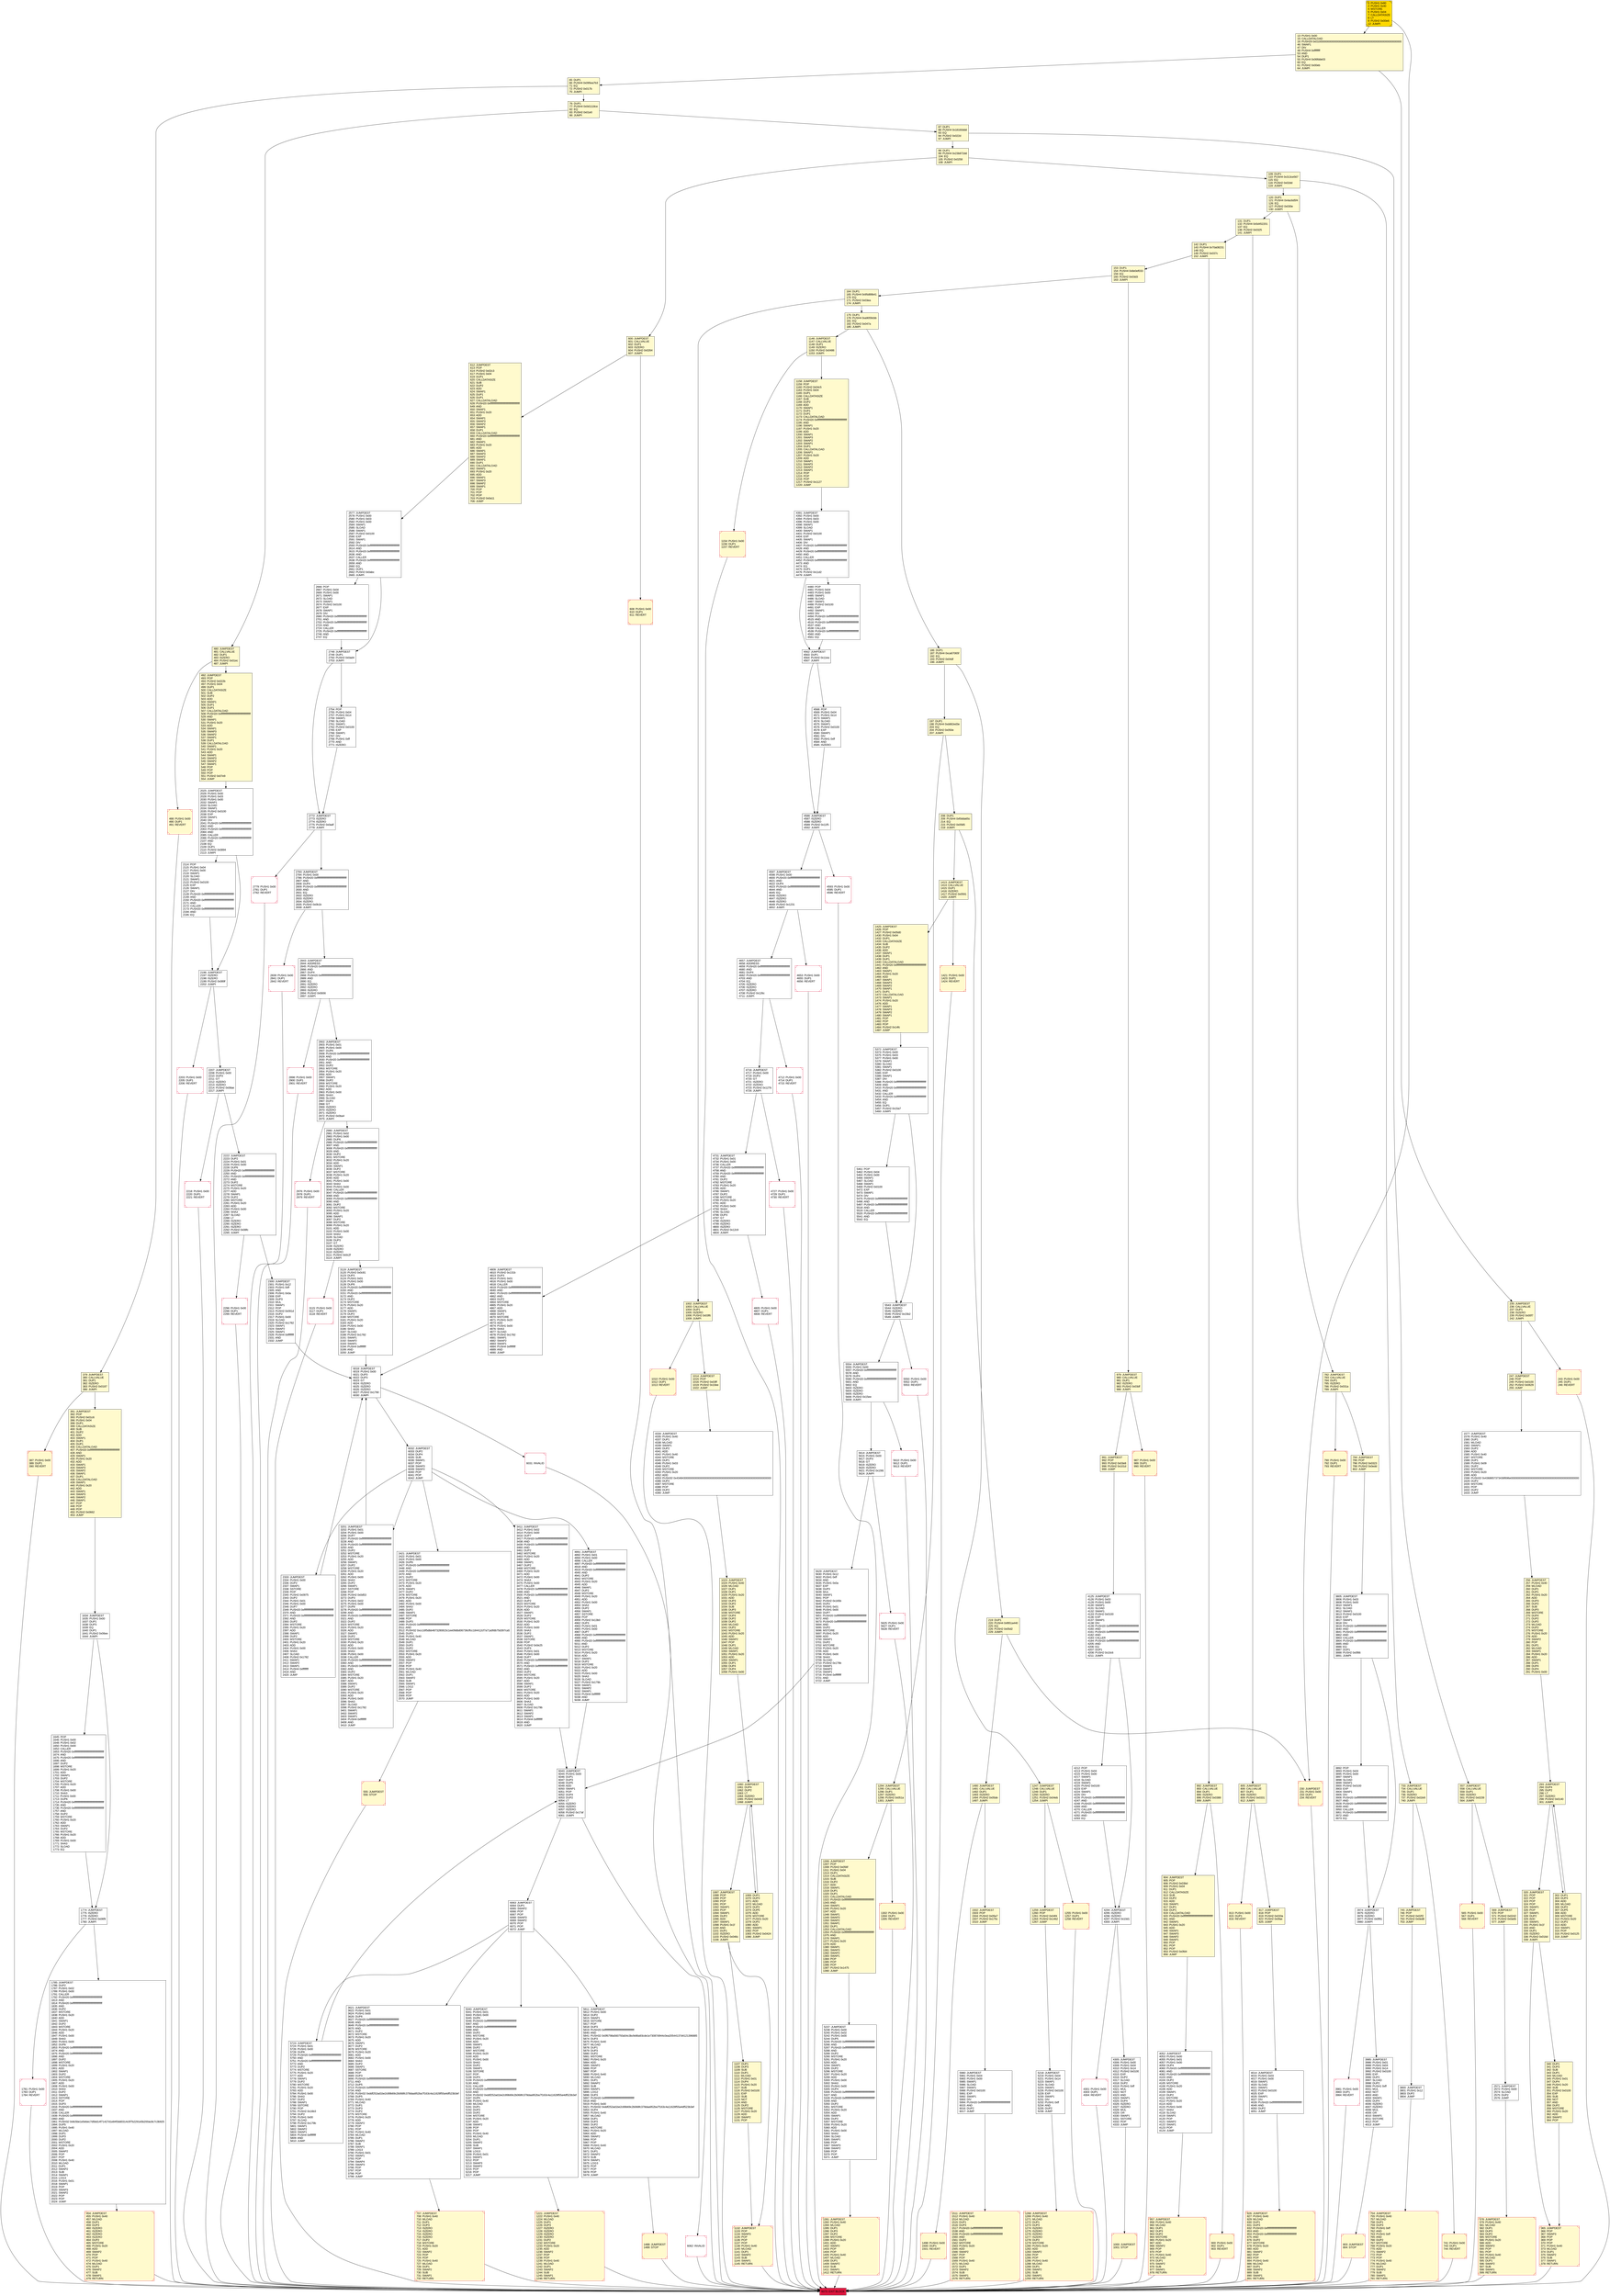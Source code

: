 digraph G {
bgcolor=transparent rankdir=UD;
node [shape=box style=filled color=black fillcolor=white fontname=arial fontcolor=black];
2976 [label="2976: PUSH1 0x00\l2978: DUP1\l2979: REVERT\l" shape=Msquare color=crimson ];
2196 [label="2196: JUMPDEST\l2197: ISZERO\l2198: ISZERO\l2199: PUSH2 0x089f\l2202: JUMPI\l" ];
5723 [label="5723: JUMPDEST\l5724: PUSH1 0x01\l5726: PUSH1 0x00\l5728: DUP6\l5729: PUSH20 0xffffffffffffffffffffffffffffffffffffffff\l5750: AND\l5751: PUSH20 0xffffffffffffffffffffffffffffffffffffffff\l5772: AND\l5773: DUP2\l5774: MSTORE\l5775: PUSH1 0x20\l5777: ADD\l5778: SWAP1\l5779: DUP2\l5780: MSTORE\l5781: PUSH1 0x20\l5783: ADD\l5784: PUSH1 0x00\l5786: SHA3\l5787: DUP2\l5788: SWAP1\l5789: SSTORE\l5790: POP\l5791: PUSH2 0x16b3\l5794: DUP2\l5795: PUSH1 0x00\l5797: SLOAD\l5798: PUSH2 0x179b\l5801: SWAP1\l5802: SWAP2\l5803: SWAP1\l5804: PUSH4 0xffffffff\l5809: AND\l5810: JUMP\l" ];
2218 [label="2218: PUSH1 0x00\l2220: DUP1\l2221: REVERT\l" shape=Msquare color=crimson ];
2980 [label="2980: JUMPDEST\l2981: PUSH1 0x02\l2983: PUSH1 0x00\l2985: DUP6\l2986: PUSH20 0xffffffffffffffffffffffffffffffffffffffff\l3007: AND\l3008: PUSH20 0xffffffffffffffffffffffffffffffffffffffff\l3029: AND\l3030: DUP2\l3031: MSTORE\l3032: PUSH1 0x20\l3034: ADD\l3035: SWAP1\l3036: DUP2\l3037: MSTORE\l3038: PUSH1 0x20\l3040: ADD\l3041: PUSH1 0x00\l3043: SHA3\l3044: PUSH1 0x00\l3046: CALLER\l3047: PUSH20 0xffffffffffffffffffffffffffffffffffffffff\l3068: AND\l3069: PUSH20 0xffffffffffffffffffffffffffffffffffffffff\l3090: AND\l3091: DUP2\l3092: MSTORE\l3093: PUSH1 0x20\l3095: ADD\l3096: SWAP1\l3097: DUP2\l3098: MSTORE\l3099: PUSH1 0x20\l3101: ADD\l3102: PUSH1 0x00\l3104: SHA3\l3105: SLOAD\l3106: DUP3\l3107: GT\l3108: ISZERO\l3109: ISZERO\l3110: ISZERO\l3111: PUSH2 0x0c2f\l3114: JUMPI\l" ];
2207 [label="2207: JUMPDEST\l2208: PUSH1 0x00\l2210: DUP3\l2211: GT\l2212: ISZERO\l2213: ISZERO\l2214: PUSH2 0x08ae\l2217: JUMPI\l" ];
2577 [label="2577: JUMPDEST\l2578: PUSH1 0x00\l2580: PUSH1 0x03\l2582: PUSH1 0x00\l2584: SWAP1\l2585: SLOAD\l2586: SWAP1\l2587: PUSH2 0x0100\l2590: EXP\l2591: SWAP1\l2592: DIV\l2593: PUSH20 0xffffffffffffffffffffffffffffffffffffffff\l2614: AND\l2615: PUSH20 0xffffffffffffffffffffffffffffffffffffffff\l2636: AND\l2637: CALLER\l2638: PUSH20 0xffffffffffffffffffffffffffffffffffffffff\l2659: AND\l2660: EQ\l2661: DUP1\l2662: PUSH2 0x0abc\l2665: JUMPI\l" ];
957 [label="957: JUMPDEST\l958: PUSH1 0x40\l960: MLOAD\l961: DUP1\l962: DUP3\l963: DUP2\l964: MSTORE\l965: PUSH1 0x20\l967: ADD\l968: SWAP2\l969: POP\l970: POP\l971: PUSH1 0x40\l973: MLOAD\l974: DUP1\l975: SWAP2\l976: SUB\l977: SWAP1\l978: RETURN\l" fillcolor=lemonchiffon shape=Msquare color=crimson ];
76 [label="76: DUP1\l77: PUSH4 0x0d1118ce\l82: EQ\l83: PUSH2 0x01e0\l86: JUMPI\l" fillcolor=lemonchiffon ];
5550 [label="5550: PUSH1 0x00\l5552: DUP1\l5553: REVERT\l" shape=Msquare color=crimson ];
142 [label="142: DUP1\l143: PUSH4 0x70a08231\l148: EQ\l149: PUSH2 0x037c\l152: JUMPI\l" fillcolor=lemonchiffon ];
6062 [label="6062: INVALID\l" shape=Msquare color=crimson ];
208 [label="208: DUP1\l209: PUSH4 0xf0dda65c\l214: EQ\l215: PUSH2 0x0585\l218: JUMPI\l" fillcolor=lemonchiffon ];
979 [label="979: JUMPDEST\l980: CALLVALUE\l981: DUP1\l982: ISZERO\l983: PUSH2 0x03df\l986: JUMPI\l" fillcolor=lemonchiffon ];
2772 [label="2772: JUMPDEST\l2773: ISZERO\l2774: ISZERO\l2775: PUSH2 0x0adf\l2778: JUMPI\l" ];
4809 [label="4809: JUMPDEST\l4810: PUSH2 0x131b\l4813: DUP3\l4814: PUSH1 0x01\l4816: PUSH1 0x00\l4818: CALLER\l4819: PUSH20 0xffffffffffffffffffffffffffffffffffffffff\l4840: AND\l4841: PUSH20 0xffffffffffffffffffffffffffffffffffffffff\l4862: AND\l4863: DUP2\l4864: MSTORE\l4865: PUSH1 0x20\l4867: ADD\l4868: SWAP1\l4869: DUP2\l4870: MSTORE\l4871: PUSH1 0x20\l4873: ADD\l4874: PUSH1 0x00\l4876: SHA3\l4877: SLOAD\l4878: PUSH2 0x1782\l4881: SWAP1\l4882: SWAP2\l4883: SWAP1\l4884: PUSH4 0xffffffff\l4889: AND\l4890: JUMP\l" ];
2783 [label="2783: JUMPDEST\l2784: PUSH1 0x00\l2786: PUSH20 0xffffffffffffffffffffffffffffffffffffffff\l2807: AND\l2808: DUP4\l2809: PUSH20 0xffffffffffffffffffffffffffffffffffffffff\l2830: AND\l2831: EQ\l2832: ISZERO\l2833: ISZERO\l2834: ISZERO\l2835: PUSH2 0x0b1b\l2838: JUMPI\l" ];
5040 [label="5040: JUMPDEST\l5041: PUSH1 0x01\l5043: PUSH1 0x00\l5045: DUP6\l5046: PUSH20 0xffffffffffffffffffffffffffffffffffffffff\l5067: AND\l5068: PUSH20 0xffffffffffffffffffffffffffffffffffffffff\l5089: AND\l5090: DUP2\l5091: MSTORE\l5092: PUSH1 0x20\l5094: ADD\l5095: SWAP1\l5096: DUP2\l5097: MSTORE\l5098: PUSH1 0x20\l5100: ADD\l5101: PUSH1 0x00\l5103: SHA3\l5104: DUP2\l5105: SWAP1\l5106: SSTORE\l5107: POP\l5108: DUP3\l5109: PUSH20 0xffffffffffffffffffffffffffffffffffffffff\l5130: AND\l5131: CALLER\l5132: PUSH20 0xffffffffffffffffffffffffffffffffffffffff\l5153: AND\l5154: PUSH32 0xddf252ad1be2c89b69c2b068fc378daa952ba7f163c4a11628f55a4df523b3ef\l5187: DUP5\l5188: PUSH1 0x40\l5190: MLOAD\l5191: DUP1\l5192: DUP3\l5193: DUP2\l5194: MSTORE\l5195: PUSH1 0x20\l5197: ADD\l5198: SWAP2\l5199: POP\l5200: POP\l5201: PUSH1 0x40\l5203: MLOAD\l5204: DUP1\l5205: SWAP2\l5206: SUB\l5207: SWAP1\l5208: LOG3\l5209: PUSH1 0x01\l5211: SWAP1\l5212: POP\l5213: SWAP3\l5214: SWAP2\l5215: POP\l5216: POP\l5217: JUMP\l" ];
733 [label="733: JUMPDEST\l734: CALLVALUE\l735: DUP1\l736: ISZERO\l737: PUSH2 0x02e9\l740: JUMPI\l" fillcolor=lemonchiffon ];
4014 [label="4014: JUMPDEST\l4015: PUSH1 0x03\l4017: PUSH1 0x00\l4019: SWAP1\l4020: SLOAD\l4021: SWAP1\l4022: PUSH2 0x0100\l4025: EXP\l4026: SWAP1\l4027: DIV\l4028: PUSH20 0xffffffffffffffffffffffffffffffffffffffff\l4049: AND\l4050: DUP2\l4051: JUMP\l" ];
387 [label="387: PUSH1 0x00\l389: DUP1\l390: REVERT\l" fillcolor=lemonchiffon shape=Msquare color=crimson ];
904 [label="904: JUMPDEST\l905: POP\l906: PUSH2 0x03bd\l909: PUSH1 0x04\l911: DUP1\l912: CALLDATASIZE\l913: SUB\l914: DUP2\l915: ADD\l916: SWAP1\l917: DUP1\l918: DUP1\l919: CALLDATALOAD\l920: PUSH20 0xffffffffffffffffffffffffffffffffffffffff\l941: AND\l942: SWAP1\l943: PUSH1 0x20\l945: ADD\l946: SWAP1\l947: SWAP3\l948: SWAP2\l949: SWAP1\l950: POP\l951: POP\l952: POP\l953: PUSH2 0x0fd4\l956: JUMP\l" fillcolor=lemonchiffon ];
1154 [label="1154: PUSH1 0x00\l1156: DUP1\l1157: REVERT\l" fillcolor=lemonchiffon shape=Msquare color=crimson ];
2300 [label="2300: JUMPDEST\l2301: PUSH1 0x12\l2303: PUSH1 0xff\l2305: AND\l2306: PUSH1 0x0a\l2308: EXP\l2309: DUP3\l2310: MUL\l2311: SWAP1\l2312: POP\l2313: PUSH2 0x091d\l2316: DUP2\l2317: PUSH1 0x00\l2319: SLOAD\l2320: PUSH2 0x1782\l2323: SWAP1\l2324: SWAP2\l2325: SWAP1\l2326: PUSH4 0xffffffff\l2331: AND\l2332: JUMP\l" ];
900 [label="900: PUSH1 0x00\l902: DUP1\l903: REVERT\l" fillcolor=lemonchiffon shape=Msquare color=crimson ];
6018 [label="6018: JUMPDEST\l6019: PUSH1 0x00\l6021: DUP3\l6022: DUP3\l6023: GT\l6024: ISZERO\l6025: ISZERO\l6026: ISZERO\l6027: PUSH2 0x1790\l6030: JUMPI\l" ];
2748 [label="2748: JUMPDEST\l2749: DUP1\l2750: PUSH2 0x0ad4\l2753: JUMPI\l" ];
4305 [label="4305: JUMPDEST\l4306: PUSH1 0x00\l4308: PUSH1 0x04\l4310: PUSH1 0x14\l4312: PUSH2 0x0100\l4315: EXP\l4316: DUP2\l4317: SLOAD\l4318: DUP2\l4319: PUSH1 0xff\l4321: MUL\l4322: NOT\l4323: AND\l4324: SWAP1\l4325: DUP4\l4326: ISZERO\l4327: ISZERO\l4328: MUL\l4329: OR\l4330: SWAP1\l4331: SSTORE\l4332: POP\l4333: JUMP\l" ];
1421 [label="1421: PUSH1 0x00\l1423: DUP1\l1424: REVERT\l" fillcolor=lemonchiffon shape=Msquare color=crimson ];
3981 [label="3981: PUSH1 0x00\l3983: DUP1\l3984: REVERT\l" shape=Msquare color=crimson ];
1247 [label="1247: JUMPDEST\l1248: CALLVALUE\l1249: DUP1\l1250: ISZERO\l1251: PUSH2 0x04eb\l1254: JUMPI\l" fillcolor=lemonchiffon ];
1774 [label="1774: JUMPDEST\l1775: ISZERO\l1776: ISZERO\l1777: PUSH2 0x06f9\l1780: JUMPI\l" ];
1158 [label="1158: JUMPDEST\l1159: POP\l1160: PUSH2 0x04c5\l1163: PUSH1 0x04\l1165: DUP1\l1166: CALLDATASIZE\l1167: SUB\l1168: DUP2\l1169: ADD\l1170: SWAP1\l1171: DUP1\l1172: DUP1\l1173: CALLDATALOAD\l1174: PUSH20 0xffffffffffffffffffffffffffffffffffffffff\l1195: AND\l1196: SWAP1\l1197: PUSH1 0x20\l1199: ADD\l1200: SWAP1\l1201: SWAP3\l1202: SWAP2\l1203: SWAP1\l1204: DUP1\l1205: CALLDATALOAD\l1206: SWAP1\l1207: PUSH1 0x20\l1209: ADD\l1210: SWAP1\l1211: SWAP3\l1212: SWAP2\l1213: SWAP1\l1214: POP\l1215: POP\l1216: POP\l1217: PUSH2 0x1127\l1220: JUMP\l" fillcolor=lemonchiffon ];
6031 [label="6031: INVALID\l" shape=Msquare color=crimson ];
4334 [label="4334: JUMPDEST\l4335: PUSH1 0x40\l4337: DUP1\l4338: MLOAD\l4339: SWAP1\l4340: DUP2\l4341: ADD\l4342: PUSH1 0x40\l4344: MSTORE\l4345: DUP1\l4346: PUSH1 0x03\l4348: DUP2\l4349: MSTORE\l4350: PUSH1 0x20\l4352: ADD\l4353: PUSH32 0x4348430000000000000000000000000000000000000000000000000000000000\l4386: DUP2\l4387: MSTORE\l4388: POP\l4389: DUP2\l4390: JUMP\l" ];
4052 [label="4052: JUMPDEST\l4053: PUSH1 0x00\l4055: PUSH1 0x01\l4057: PUSH1 0x00\l4059: DUP4\l4060: PUSH20 0xffffffffffffffffffffffffffffffffffffffff\l4081: AND\l4082: PUSH20 0xffffffffffffffffffffffffffffffffffffffff\l4103: AND\l4104: DUP2\l4105: MSTORE\l4106: PUSH1 0x20\l4108: ADD\l4109: SWAP1\l4110: DUP2\l4111: MSTORE\l4112: PUSH1 0x20\l4114: ADD\l4115: PUSH1 0x00\l4117: SHA3\l4118: SLOAD\l4119: SWAP1\l4120: POP\l4121: SWAP2\l4122: SWAP1\l4123: POP\l4124: JUMP\l" ];
4480 [label="4480: POP\l4481: PUSH1 0x04\l4483: PUSH1 0x00\l4485: SWAP1\l4486: SLOAD\l4487: SWAP1\l4488: PUSH2 0x0100\l4491: EXP\l4492: SWAP1\l4493: DIV\l4494: PUSH20 0xffffffffffffffffffffffffffffffffffffffff\l4515: AND\l4516: PUSH20 0xffffffffffffffffffffffffffffffffffffffff\l4537: AND\l4538: CALLER\l4539: PUSH20 0xffffffffffffffffffffffffffffffffffffffff\l4560: AND\l4561: EQ\l" ];
5811 [label="5811: JUMPDEST\l5812: PUSH1 0x00\l5814: DUP2\l5815: SWAP1\l5816: SSTORE\l5817: POP\l5818: DUP3\l5819: PUSH20 0xffffffffffffffffffffffffffffffffffffffff\l5840: AND\l5841: PUSH32 0x0f6798a560793a54c3bcfe86a93cde1e73087d944c0ea20544137d4121396885\l5874: DUP3\l5875: PUSH1 0x40\l5877: MLOAD\l5878: DUP1\l5879: DUP3\l5880: DUP2\l5881: MSTORE\l5882: PUSH1 0x20\l5884: ADD\l5885: SWAP2\l5886: POP\l5887: POP\l5888: PUSH1 0x40\l5890: MLOAD\l5891: DUP1\l5892: SWAP2\l5893: SUB\l5894: SWAP1\l5895: LOG2\l5896: DUP3\l5897: PUSH20 0xffffffffffffffffffffffffffffffffffffffff\l5918: AND\l5919: PUSH1 0x00\l5921: PUSH32 0xddf252ad1be2c89b69c2b068fc378daa952ba7f163c4a11628f55a4df523b3ef\l5954: DUP4\l5955: PUSH1 0x40\l5957: MLOAD\l5958: DUP1\l5959: DUP3\l5960: DUP2\l5961: MSTORE\l5962: PUSH1 0x20\l5964: ADD\l5965: SWAP2\l5966: POP\l5967: POP\l5968: PUSH1 0x40\l5970: MLOAD\l5971: DUP1\l5972: SWAP2\l5973: SUB\l5974: SWAP1\l5975: LOG3\l5976: POP\l5977: POP\l5978: POP\l5979: JUMP\l" ];
1413 [label="1413: JUMPDEST\l1414: CALLVALUE\l1415: DUP1\l1416: ISZERO\l1417: PUSH2 0x0591\l1420: JUMPI\l" fillcolor=lemonchiffon ];
1577 [label="1577: JUMPDEST\l1578: PUSH1 0x40\l1580: DUP1\l1581: MLOAD\l1582: SWAP1\l1583: DUP2\l1584: ADD\l1585: PUSH1 0x40\l1587: MSTORE\l1588: DUP1\l1589: PUSH1 0x09\l1591: DUP2\l1592: MSTORE\l1593: PUSH1 0x20\l1595: ADD\l1596: PUSH32 0x4368657373436f696e0000000000000000000000000000000000000000000000\l1629: DUP2\l1630: MSTORE\l1631: POP\l1632: DUP2\l1633: JUMP\l" ];
4391 [label="4391: JUMPDEST\l4392: PUSH1 0x00\l4394: PUSH1 0x03\l4396: PUSH1 0x00\l4398: SWAP1\l4399: SLOAD\l4400: SWAP1\l4401: PUSH2 0x0100\l4404: EXP\l4405: SWAP1\l4406: DIV\l4407: PUSH20 0xffffffffffffffffffffffffffffffffffffffff\l4428: AND\l4429: PUSH20 0xffffffffffffffffffffffffffffffffffffffff\l4450: AND\l4451: CALLER\l4452: PUSH20 0xffffffffffffffffffffffffffffffffffffffff\l4473: AND\l4474: EQ\l4475: DUP1\l4476: PUSH2 0x11d2\l4479: JUMPI\l" ];
3621 [label="3621: JUMPDEST\l3622: PUSH1 0x01\l3624: PUSH1 0x00\l3626: DUP6\l3627: PUSH20 0xffffffffffffffffffffffffffffffffffffffff\l3648: AND\l3649: PUSH20 0xffffffffffffffffffffffffffffffffffffffff\l3670: AND\l3671: DUP2\l3672: MSTORE\l3673: PUSH1 0x20\l3675: ADD\l3676: SWAP1\l3677: DUP2\l3678: MSTORE\l3679: PUSH1 0x20\l3681: ADD\l3682: PUSH1 0x00\l3684: SHA3\l3685: DUP2\l3686: SWAP1\l3687: SSTORE\l3688: POP\l3689: DUP3\l3690: PUSH20 0xffffffffffffffffffffffffffffffffffffffff\l3711: AND\l3712: DUP5\l3713: PUSH20 0xffffffffffffffffffffffffffffffffffffffff\l3734: AND\l3735: PUSH32 0xddf252ad1be2c89b69c2b068fc378daa952ba7f163c4a11628f55a4df523b3ef\l3768: DUP5\l3769: PUSH1 0x40\l3771: MLOAD\l3772: DUP1\l3773: DUP3\l3774: DUP2\l3775: MSTORE\l3776: PUSH1 0x20\l3778: ADD\l3779: SWAP2\l3780: POP\l3781: POP\l3782: PUSH1 0x40\l3784: MLOAD\l3785: DUP1\l3786: SWAP2\l3787: SUB\l3788: SWAP1\l3789: LOG3\l3790: PUSH1 0x01\l3792: SWAP1\l3793: POP\l3794: SWAP4\l3795: SWAP3\l3796: POP\l3797: POP\l3798: POP\l3799: JUMP\l" ];
492 [label="492: JUMPDEST\l493: POP\l494: PUSH2 0x022b\l497: PUSH1 0x04\l499: DUP1\l500: CALLDATASIZE\l501: SUB\l502: DUP2\l503: ADD\l504: SWAP1\l505: DUP1\l506: DUP1\l507: CALLDATALOAD\l508: PUSH20 0xffffffffffffffffffffffffffffffffffffffff\l529: AND\l530: SWAP1\l531: PUSH1 0x20\l533: ADD\l534: SWAP1\l535: SWAP3\l536: SWAP2\l537: SWAP1\l538: DUP1\l539: CALLDATALOAD\l540: SWAP1\l541: PUSH1 0x20\l543: ADD\l544: SWAP1\l545: SWAP3\l546: SWAP2\l547: SWAP1\l548: POP\l549: POP\l550: POP\l551: PUSH2 0x07e9\l554: JUMP\l" fillcolor=lemonchiffon ];
2203 [label="2203: PUSH1 0x00\l2205: DUP1\l2206: REVERT\l" shape=Msquare color=crimson ];
4891 [label="4891: JUMPDEST\l4892: PUSH1 0x01\l4894: PUSH1 0x00\l4896: CALLER\l4897: PUSH20 0xffffffffffffffffffffffffffffffffffffffff\l4918: AND\l4919: PUSH20 0xffffffffffffffffffffffffffffffffffffffff\l4940: AND\l4941: DUP2\l4942: MSTORE\l4943: PUSH1 0x20\l4945: ADD\l4946: SWAP1\l4947: DUP2\l4948: MSTORE\l4949: PUSH1 0x20\l4951: ADD\l4952: PUSH1 0x00\l4954: SHA3\l4955: DUP2\l4956: SWAP1\l4957: SSTORE\l4958: POP\l4959: PUSH2 0x13b0\l4962: DUP3\l4963: PUSH1 0x01\l4965: PUSH1 0x00\l4967: DUP7\l4968: PUSH20 0xffffffffffffffffffffffffffffffffffffffff\l4989: AND\l4990: PUSH20 0xffffffffffffffffffffffffffffffffffffffff\l5011: AND\l5012: DUP2\l5013: MSTORE\l5014: PUSH1 0x20\l5016: ADD\l5017: SWAP1\l5018: DUP2\l5019: MSTORE\l5020: PUSH1 0x20\l5022: ADD\l5023: PUSH1 0x00\l5025: SHA3\l5026: SLOAD\l5027: PUSH2 0x179b\l5030: SWAP1\l5031: SWAP2\l5032: SWAP1\l5033: PUSH4 0xffffffff\l5038: AND\l5039: JUMP\l" ];
131 [label="131: DUP1\l132: PUSH4 0x5d452201\l137: EQ\l138: PUSH2 0x0325\l141: JUMPI\l" fillcolor=lemonchiffon ];
745 [label="745: JUMPDEST\l746: POP\l747: PUSH2 0x02f2\l750: PUSH2 0x0ed8\l753: JUMP\l" fillcolor=lemonchiffon ];
4294 [label="4294: JUMPDEST\l4295: ISZERO\l4296: ISZERO\l4297: PUSH2 0x10d1\l4300: JUMPI\l" ];
98 [label="98: DUP1\l99: PUSH4 0x23b872dd\l104: EQ\l105: PUSH2 0x0258\l108: JUMPI\l" fillcolor=lemonchiffon ];
175 [label="175: DUP1\l176: PUSH4 0xa9059cbb\l181: EQ\l182: PUSH2 0x047a\l185: JUMPI\l" fillcolor=lemonchiffon ];
3411 [label="3411: JUMPDEST\l3412: PUSH1 0x02\l3414: PUSH1 0x00\l3416: DUP7\l3417: PUSH20 0xffffffffffffffffffffffffffffffffffffffff\l3438: AND\l3439: PUSH20 0xffffffffffffffffffffffffffffffffffffffff\l3460: AND\l3461: DUP2\l3462: MSTORE\l3463: PUSH1 0x20\l3465: ADD\l3466: SWAP1\l3467: DUP2\l3468: MSTORE\l3469: PUSH1 0x20\l3471: ADD\l3472: PUSH1 0x00\l3474: SHA3\l3475: PUSH1 0x00\l3477: CALLER\l3478: PUSH20 0xffffffffffffffffffffffffffffffffffffffff\l3499: AND\l3500: PUSH20 0xffffffffffffffffffffffffffffffffffffffff\l3521: AND\l3522: DUP2\l3523: MSTORE\l3524: PUSH1 0x20\l3526: ADD\l3527: SWAP1\l3528: DUP2\l3529: MSTORE\l3530: PUSH1 0x20\l3532: ADD\l3533: PUSH1 0x00\l3535: SHA3\l3536: DUP2\l3537: SWAP1\l3538: SSTORE\l3539: POP\l3540: PUSH2 0x0e25\l3543: DUP3\l3544: PUSH1 0x01\l3546: PUSH1 0x00\l3548: DUP7\l3549: PUSH20 0xffffffffffffffffffffffffffffffffffffffff\l3570: AND\l3571: PUSH20 0xffffffffffffffffffffffffffffffffffffffff\l3592: AND\l3593: DUP2\l3594: MSTORE\l3595: PUSH1 0x20\l3597: ADD\l3598: SWAP1\l3599: DUP2\l3600: MSTORE\l3601: PUSH1 0x20\l3603: ADD\l3604: PUSH1 0x00\l3606: SHA3\l3607: SLOAD\l3608: PUSH2 0x179b\l3611: SWAP1\l3612: SWAP2\l3613: SWAP1\l3614: PUSH4 0xffffffff\l3619: AND\l3620: JUMP\l" ];
569 [label="569: JUMPDEST\l570: POP\l571: PUSH2 0x0242\l574: PUSH2 0x0a0b\l577: JUMP\l" fillcolor=lemonchiffon ];
741 [label="741: PUSH1 0x00\l743: DUP1\l744: REVERT\l" fillcolor=lemonchiffon shape=Msquare color=crimson ];
1488 [label="1488: JUMPDEST\l1489: STOP\l" fillcolor=lemonchiffon shape=Msquare color=crimson ];
186 [label="186: DUP1\l187: PUSH4 0xca67065f\l192: EQ\l193: PUSH2 0x04df\l196: JUMPI\l" fillcolor=lemonchiffon ];
1255 [label="1255: PUSH1 0x00\l1257: DUP1\l1258: REVERT\l" fillcolor=lemonchiffon shape=Msquare color=crimson ];
754 [label="754: JUMPDEST\l755: PUSH1 0x40\l757: MLOAD\l758: DUP1\l759: DUP3\l760: PUSH1 0xff\l762: AND\l763: PUSH1 0xff\l765: AND\l766: DUP2\l767: MSTORE\l768: PUSH1 0x20\l770: ADD\l771: SWAP2\l772: POP\l773: POP\l774: PUSH1 0x40\l776: MLOAD\l777: DUP1\l778: SWAP2\l779: SUB\l780: SWAP1\l781: RETURN\l" fillcolor=lemonchiffon shape=Msquare color=crimson ];
488 [label="488: PUSH1 0x00\l490: DUP1\l491: REVERT\l" fillcolor=lemonchiffon shape=Msquare color=crimson ];
5610 [label="5610: PUSH1 0x00\l5612: DUP1\l5613: REVERT\l" shape=Msquare color=crimson ];
2754 [label="2754: POP\l2755: PUSH1 0x04\l2757: PUSH1 0x14\l2759: SWAP1\l2760: SLOAD\l2761: SWAP1\l2762: PUSH2 0x0100\l2765: EXP\l2766: SWAP1\l2767: DIV\l2768: PUSH1 0xff\l2770: AND\l2771: ISZERO\l" ];
1023 [label="1023: JUMPDEST\l1024: PUSH1 0x40\l1026: MLOAD\l1027: DUP1\l1028: DUP1\l1029: PUSH1 0x20\l1031: ADD\l1032: DUP3\l1033: DUP2\l1034: SUB\l1035: DUP3\l1036: MSTORE\l1037: DUP4\l1038: DUP2\l1039: DUP2\l1040: MLOAD\l1041: DUP2\l1042: MSTORE\l1043: PUSH1 0x20\l1045: ADD\l1046: SWAP2\l1047: POP\l1048: DUP1\l1049: MLOAD\l1050: SWAP1\l1051: PUSH1 0x20\l1053: ADD\l1054: SWAP1\l1055: DUP1\l1056: DUP4\l1057: DUP4\l1058: PUSH1 0x00\l" fillcolor=lemonchiffon ];
5554 [label="5554: JUMPDEST\l5555: PUSH1 0x00\l5557: PUSH20 0xffffffffffffffffffffffffffffffffffffffff\l5578: AND\l5579: DUP4\l5580: PUSH20 0xffffffffffffffffffffffffffffffffffffffff\l5601: AND\l5602: EQ\l5603: ISZERO\l5604: ISZERO\l5605: ISZERO\l5606: PUSH2 0x15ee\l5609: JUMPI\l" ];
4593 [label="4593: PUSH1 0x00\l4595: DUP1\l4596: REVERT\l" shape=Msquare color=crimson ];
3974 [label="3974: JUMPDEST\l3975: ISZERO\l3976: ISZERO\l3977: PUSH2 0x0f91\l3980: JUMPI\l" ];
243 [label="243: PUSH1 0x00\l245: DUP1\l246: REVERT\l" fillcolor=lemonchiffon shape=Msquare color=crimson ];
3800 [label="3800: JUMPDEST\l3801: PUSH1 0x12\l3803: DUP2\l3804: JUMP\l" ];
1010 [label="1010: PUSH1 0x00\l1012: DUP1\l1013: REVERT\l" fillcolor=lemonchiffon shape=Msquare color=crimson ];
1781 [label="1781: PUSH1 0x00\l1783: DUP1\l1784: REVERT\l" shape=Msquare color=crimson ];
4568 [label="4568: POP\l4569: PUSH1 0x04\l4571: PUSH1 0x14\l4573: SWAP1\l4574: SLOAD\l4575: SWAP1\l4576: PUSH2 0x0100\l4579: EXP\l4580: SWAP1\l4581: DIV\l4582: PUSH1 0xff\l4584: AND\l4585: ISZERO\l" ];
1107 [label="1107: DUP1\l1108: DUP3\l1109: SUB\l1110: DUP1\l1111: MLOAD\l1112: PUSH1 0x01\l1114: DUP4\l1115: PUSH1 0x20\l1117: SUB\l1118: PUSH2 0x0100\l1121: EXP\l1122: SUB\l1123: NOT\l1124: AND\l1125: DUP2\l1126: MSTORE\l1127: PUSH1 0x20\l1129: ADD\l1130: SWAP2\l1131: POP\l" fillcolor=lemonchiffon ];
5625 [label="5625: PUSH1 0x00\l5627: DUP1\l5628: REVERT\l" shape=Msquare color=crimson ];
2296 [label="2296: PUSH1 0x00\l2298: DUP1\l2299: REVERT\l" shape=Msquare color=crimson ];
219 [label="219: DUP1\l220: PUSH4 0xf851a440\l225: EQ\l226: PUSH2 0x05d2\l229: JUMPI\l" fillcolor=lemonchiffon ];
794 [label="794: JUMPDEST\l795: POP\l796: PUSH2 0x0323\l799: PUSH2 0x0edd\l802: JUMP\l" fillcolor=lemonchiffon ];
0 [label="0: PUSH1 0x80\l2: PUSH1 0x40\l4: MSTORE\l5: PUSH1 0x04\l7: CALLDATASIZE\l8: LT\l9: PUSH2 0x00e6\l12: JUMPI\l" fillcolor=lemonchiffon shape=Msquare fillcolor=gold ];
1634 [label="1634: JUMPDEST\l1635: PUSH1 0x00\l1637: DUP1\l1638: DUP3\l1639: EQ\l1640: DUP1\l1641: PUSH2 0x06ee\l1644: JUMPI\l" ];
340 [label="340: DUP1\l341: DUP3\l342: SUB\l343: DUP1\l344: MLOAD\l345: PUSH1 0x01\l347: DUP4\l348: PUSH1 0x20\l350: SUB\l351: PUSH2 0x0100\l354: EXP\l355: SUB\l356: NOT\l357: AND\l358: DUP2\l359: MSTORE\l360: PUSH1 0x20\l362: ADD\l363: SWAP2\l364: POP\l" fillcolor=lemonchiffon ];
109 [label="109: DUP1\l110: PUSH4 0x313ce567\l115: EQ\l116: PUSH2 0x02dd\l119: JUMPI\l" fillcolor=lemonchiffon ];
5218 [label="5218: JUMPDEST\l5219: PUSH1 0x04\l5221: PUSH1 0x14\l5223: SWAP1\l5224: SLOAD\l5225: SWAP1\l5226: PUSH2 0x0100\l5229: EXP\l5230: SWAP1\l5231: DIV\l5232: PUSH1 0xff\l5234: AND\l5235: DUP2\l5236: JUMP\l" ];
4805 [label="4805: PUSH1 0x00\l4807: DUP1\l4808: REVERT\l" shape=Msquare color=crimson ];
557 [label="557: JUMPDEST\l558: CALLVALUE\l559: DUP1\l560: ISZERO\l561: PUSH2 0x0239\l564: JUMPI\l" fillcolor=lemonchiffon ];
826 [label="826: JUMPDEST\l827: PUSH1 0x40\l829: MLOAD\l830: DUP1\l831: DUP3\l832: PUSH20 0xffffffffffffffffffffffffffffffffffffffff\l853: AND\l854: PUSH20 0xffffffffffffffffffffffffffffffffffffffff\l875: AND\l876: DUP2\l877: MSTORE\l878: PUSH1 0x20\l880: ADD\l881: SWAP2\l882: POP\l883: POP\l884: PUSH1 0x40\l886: MLOAD\l887: DUP1\l888: SWAP2\l889: SUB\l890: SWAP1\l891: RETURN\l" fillcolor=lemonchiffon shape=Msquare color=crimson ];
293 [label="293: JUMPDEST\l294: DUP4\l295: DUP2\l296: LT\l297: ISZERO\l298: PUSH2 0x0140\l301: JUMPI\l" fillcolor=lemonchiffon ];
4301 [label="4301: PUSH1 0x00\l4303: DUP1\l4304: REVERT\l" shape=Msquare color=crimson ];
5372 [label="5372: JUMPDEST\l5373: PUSH1 0x00\l5375: PUSH1 0x03\l5377: PUSH1 0x00\l5379: SWAP1\l5380: SLOAD\l5381: SWAP1\l5382: PUSH2 0x0100\l5385: EXP\l5386: SWAP1\l5387: DIV\l5388: PUSH20 0xffffffffffffffffffffffffffffffffffffffff\l5409: AND\l5410: PUSH20 0xffffffffffffffffffffffffffffffffffffffff\l5431: AND\l5432: CALLER\l5433: PUSH20 0xffffffffffffffffffffffffffffffffffffffff\l5454: AND\l5455: EQ\l5456: DUP1\l5457: PUSH2 0x15a7\l5460: JUMPI\l" ];
4716 [label="4716: JUMPDEST\l4717: PUSH1 0x00\l4719: DUP3\l4720: GT\l4721: ISZERO\l4722: ISZERO\l4723: PUSH2 0x127b\l4726: JUMPI\l" ];
6043 [label="6043: JUMPDEST\l6044: PUSH1 0x00\l6046: DUP1\l6047: DUP3\l6048: DUP5\l6049: ADD\l6050: SWAP1\l6051: POP\l6052: DUP4\l6053: DUP2\l6054: LT\l6055: ISZERO\l6056: ISZERO\l6057: ISZERO\l6058: PUSH2 0x17af\l6061: JUMPI\l" ];
480 [label="480: JUMPDEST\l481: CALLVALUE\l482: DUP1\l483: ISZERO\l484: PUSH2 0x01ec\l487: JUMPI\l" fillcolor=lemonchiffon ];
600 [label="600: JUMPDEST\l601: CALLVALUE\l602: DUP1\l603: ISZERO\l604: PUSH2 0x0264\l607: JUMPI\l" fillcolor=lemonchiffon ];
2902 [label="2902: JUMPDEST\l2903: PUSH1 0x01\l2905: PUSH1 0x00\l2907: DUP6\l2908: PUSH20 0xffffffffffffffffffffffffffffffffffffffff\l2929: AND\l2930: PUSH20 0xffffffffffffffffffffffffffffffffffffffff\l2951: AND\l2952: DUP2\l2953: MSTORE\l2954: PUSH1 0x20\l2956: ADD\l2957: SWAP1\l2958: DUP2\l2959: MSTORE\l2960: PUSH1 0x20\l2962: ADD\l2963: PUSH1 0x00\l2965: SHA3\l2966: SLOAD\l2967: DUP3\l2968: GT\l2969: ISZERO\l2970: ISZERO\l2971: ISZERO\l2972: PUSH2 0x0ba4\l2975: JUMPI\l" ];
987 [label="987: PUSH1 0x00\l989: DUP1\l990: REVERT\l" fillcolor=lemonchiffon shape=Msquare color=crimson ];
2779 [label="2779: PUSH1 0x00\l2781: DUP1\l2782: REVERT\l" shape=Msquare color=crimson ];
2843 [label="2843: JUMPDEST\l2844: ADDRESS\l2845: PUSH20 0xffffffffffffffffffffffffffffffffffffffff\l2866: AND\l2867: DUP4\l2868: PUSH20 0xffffffffffffffffffffffffffffffffffffffff\l2889: AND\l2890: EQ\l2891: ISZERO\l2892: ISZERO\l2893: ISZERO\l2894: PUSH2 0x0b56\l2897: JUMPI\l" ];
4731 [label="4731: JUMPDEST\l4732: PUSH1 0x01\l4734: PUSH1 0x00\l4736: CALLER\l4737: PUSH20 0xffffffffffffffffffffffffffffffffffffffff\l4758: AND\l4759: PUSH20 0xffffffffffffffffffffffffffffffffffffffff\l4780: AND\l4781: DUP2\l4782: MSTORE\l4783: PUSH1 0x20\l4785: ADD\l4786: SWAP1\l4787: DUP2\l4788: MSTORE\l4789: PUSH1 0x20\l4791: ADD\l4792: PUSH1 0x00\l4794: SHA3\l4795: SLOAD\l4796: DUP3\l4797: GT\l4798: ISZERO\l4799: ISZERO\l4800: ISZERO\l4801: PUSH2 0x12c9\l4804: JUMPI\l" ];
1498 [label="1498: PUSH1 0x00\l1500: DUP1\l1501: REVERT\l" fillcolor=lemonchiffon shape=Msquare color=crimson ];
1000 [label="1000: JUMPDEST\l1001: STOP\l" fillcolor=lemonchiffon shape=Msquare color=crimson ];
3892 [label="3892: POP\l3893: PUSH1 0x04\l3895: PUSH1 0x00\l3897: SWAP1\l3898: SLOAD\l3899: SWAP1\l3900: PUSH2 0x0100\l3903: EXP\l3904: SWAP1\l3905: DIV\l3906: PUSH20 0xffffffffffffffffffffffffffffffffffffffff\l3927: AND\l3928: PUSH20 0xffffffffffffffffffffffffffffffffffffffff\l3949: AND\l3950: CALLER\l3951: PUSH20 0xffffffffffffffffffffffffffffffffffffffff\l3972: AND\l3973: EQ\l" ];
892 [label="892: JUMPDEST\l893: CALLVALUE\l894: DUP1\l895: ISZERO\l896: PUSH2 0x0388\l899: JUMPI\l" fillcolor=lemonchiffon ];
1294 [label="1294: JUMPDEST\l1295: CALLVALUE\l1296: DUP1\l1297: ISZERO\l1298: PUSH2 0x051a\l1301: JUMPI\l" fillcolor=lemonchiffon ];
4657 [label="4657: JUMPDEST\l4658: ADDRESS\l4659: PUSH20 0xffffffffffffffffffffffffffffffffffffffff\l4680: AND\l4681: DUP4\l4682: PUSH20 0xffffffffffffffffffffffffffffffffffffffff\l4703: AND\l4704: EQ\l4705: ISZERO\l4706: ISZERO\l4707: ISZERO\l4708: PUSH2 0x126c\l4711: JUMPI\l" ];
3115 [label="3115: PUSH1 0x00\l3117: DUP1\l3118: REVERT\l" shape=Msquare color=crimson ];
813 [label="813: PUSH1 0x00\l815: DUP1\l816: REVERT\l" fillcolor=lemonchiffon shape=Msquare color=crimson ];
4653 [label="4653: PUSH1 0x00\l4655: DUP1\l4656: REVERT\l" shape=Msquare color=crimson ];
3119 [label="3119: JUMPDEST\l3120: PUSH2 0x0c81\l3123: DUP3\l3124: PUSH1 0x01\l3126: PUSH1 0x00\l3128: DUP8\l3129: PUSH20 0xffffffffffffffffffffffffffffffffffffffff\l3150: AND\l3151: PUSH20 0xffffffffffffffffffffffffffffffffffffffff\l3172: AND\l3173: DUP2\l3174: MSTORE\l3175: PUSH1 0x20\l3177: ADD\l3178: SWAP1\l3179: DUP2\l3180: MSTORE\l3181: PUSH1 0x20\l3183: ADD\l3184: PUSH1 0x00\l3186: SHA3\l3187: SLOAD\l3188: PUSH2 0x1782\l3191: SWAP1\l3192: SWAP2\l3193: SWAP1\l3194: PUSH4 0xffffffff\l3199: AND\l3200: JUMP\l" ];
65 [label="65: DUP1\l66: PUSH4 0x095ea7b3\l71: EQ\l72: PUSH2 0x017b\l75: JUMPI\l" fillcolor=lemonchiffon ];
991 [label="991: JUMPDEST\l992: POP\l993: PUSH2 0x03e8\l996: PUSH2 0x101d\l999: JUMP\l" fillcolor=lemonchiffon ];
4597 [label="4597: JUMPDEST\l4598: PUSH1 0x00\l4600: PUSH20 0xffffffffffffffffffffffffffffffffffffffff\l4621: AND\l4622: DUP4\l4623: PUSH20 0xffffffffffffffffffffffffffffffffffffffff\l4644: AND\l4645: EQ\l4646: ISZERO\l4647: ISZERO\l4648: ISZERO\l4649: PUSH2 0x1231\l4652: JUMPI\l" ];
565 [label="565: PUSH1 0x00\l567: DUP1\l568: REVERT\l" fillcolor=lemonchiffon shape=Msquare color=crimson ];
1785 [label="1785: JUMPDEST\l1786: DUP2\l1787: PUSH1 0x02\l1789: PUSH1 0x00\l1791: CALLER\l1792: PUSH20 0xffffffffffffffffffffffffffffffffffffffff\l1813: AND\l1814: PUSH20 0xffffffffffffffffffffffffffffffffffffffff\l1835: AND\l1836: DUP2\l1837: MSTORE\l1838: PUSH1 0x20\l1840: ADD\l1841: SWAP1\l1842: DUP2\l1843: MSTORE\l1844: PUSH1 0x20\l1846: ADD\l1847: PUSH1 0x00\l1849: SHA3\l1850: PUSH1 0x00\l1852: DUP6\l1853: PUSH20 0xffffffffffffffffffffffffffffffffffffffff\l1874: AND\l1875: PUSH20 0xffffffffffffffffffffffffffffffffffffffff\l1896: AND\l1897: DUP2\l1898: MSTORE\l1899: PUSH1 0x20\l1901: ADD\l1902: SWAP1\l1903: DUP2\l1904: MSTORE\l1905: PUSH1 0x20\l1907: ADD\l1908: PUSH1 0x00\l1910: SHA3\l1911: DUP2\l1912: SWAP1\l1913: SSTORE\l1914: POP\l1915: DUP3\l1916: PUSH20 0xffffffffffffffffffffffffffffffffffffffff\l1937: AND\l1938: CALLER\l1939: PUSH20 0xffffffffffffffffffffffffffffffffffffffff\l1960: AND\l1961: PUSH32 0x8c5be1e5ebec7d5bd14f71427d1e84f3dd0314c0f7b2291e5b200ac8c7c3b925\l1994: DUP5\l1995: PUSH1 0x40\l1997: MLOAD\l1998: DUP1\l1999: DUP3\l2000: DUP2\l2001: MSTORE\l2002: PUSH1 0x20\l2004: ADD\l2005: SWAP2\l2006: POP\l2007: POP\l2008: PUSH1 0x40\l2010: MLOAD\l2011: DUP1\l2012: SWAP2\l2013: SUB\l2014: SWAP1\l2015: LOG3\l2016: PUSH1 0x01\l2018: SWAP1\l2019: POP\l2020: SWAP3\l2021: SWAP2\l2022: POP\l2023: POP\l2024: JUMP\l" ];
612 [label="612: JUMPDEST\l613: POP\l614: PUSH2 0x02c3\l617: PUSH1 0x04\l619: DUP1\l620: CALLDATASIZE\l621: SUB\l622: DUP2\l623: ADD\l624: SWAP1\l625: DUP1\l626: DUP1\l627: CALLDATALOAD\l628: PUSH20 0xffffffffffffffffffffffffffffffffffffffff\l649: AND\l650: SWAP1\l651: PUSH1 0x20\l653: ADD\l654: SWAP1\l655: SWAP3\l656: SWAP2\l657: SWAP1\l658: DUP1\l659: CALLDATALOAD\l660: PUSH20 0xffffffffffffffffffffffffffffffffffffffff\l681: AND\l682: SWAP1\l683: PUSH1 0x20\l685: ADD\l686: SWAP1\l687: SWAP3\l688: SWAP2\l689: SWAP1\l690: DUP1\l691: CALLDATALOAD\l692: SWAP1\l693: PUSH1 0x20\l695: ADD\l696: SWAP1\l697: SWAP3\l698: SWAP2\l699: SWAP1\l700: POP\l701: POP\l702: POP\l703: PUSH2 0x0a11\l706: JUMP\l" fillcolor=lemonchiffon ];
4125 [label="4125: JUMPDEST\l4126: PUSH1 0x03\l4128: PUSH1 0x00\l4130: SWAP1\l4131: SLOAD\l4132: SWAP1\l4133: PUSH2 0x0100\l4136: EXP\l4137: SWAP1\l4138: DIV\l4139: PUSH20 0xffffffffffffffffffffffffffffffffffffffff\l4160: AND\l4161: PUSH20 0xffffffffffffffffffffffffffffffffffffffff\l4182: AND\l4183: CALLER\l4184: PUSH20 0xffffffffffffffffffffffffffffffffffffffff\l4205: AND\l4206: EQ\l4207: DUP1\l4208: PUSH2 0x10c6\l4211: JUMPI\l" ];
391 [label="391: JUMPDEST\l392: POP\l393: PUSH2 0x01c6\l396: PUSH1 0x04\l398: DUP1\l399: CALLDATASIZE\l400: SUB\l401: DUP2\l402: ADD\l403: SWAP1\l404: DUP1\l405: DUP1\l406: CALLDATALOAD\l407: PUSH20 0xffffffffffffffffffffffffffffffffffffffff\l428: AND\l429: SWAP1\l430: PUSH1 0x20\l432: ADD\l433: SWAP1\l434: SWAP3\l435: SWAP2\l436: SWAP1\l437: DUP1\l438: CALLDATALOAD\l439: SWAP1\l440: PUSH1 0x20\l442: ADD\l443: SWAP1\l444: SWAP3\l445: SWAP2\l446: SWAP1\l447: POP\l448: POP\l449: POP\l450: PUSH2 0x0662\l453: JUMP\l" fillcolor=lemonchiffon ];
2333 [label="2333: JUMPDEST\l2334: PUSH1 0x00\l2336: DUP2\l2337: SWAP1\l2338: SSTORE\l2339: POP\l2340: PUSH2 0x0975\l2343: DUP2\l2344: PUSH1 0x01\l2346: PUSH1 0x00\l2348: DUP7\l2349: PUSH20 0xffffffffffffffffffffffffffffffffffffffff\l2370: AND\l2371: PUSH20 0xffffffffffffffffffffffffffffffffffffffff\l2392: AND\l2393: DUP2\l2394: MSTORE\l2395: PUSH1 0x20\l2397: ADD\l2398: SWAP1\l2399: DUP2\l2400: MSTORE\l2401: PUSH1 0x20\l2403: ADD\l2404: PUSH1 0x00\l2406: SHA3\l2407: SLOAD\l2408: PUSH2 0x1782\l2411: SWAP1\l2412: SWAP2\l2413: SWAP1\l2414: PUSH4 0xffffffff\l2419: AND\l2420: JUMP\l" ];
164 [label="164: DUP1\l165: PUSH4 0x95d89b41\l170: EQ\l171: PUSH2 0x03ea\l174: JUMPI\l" fillcolor=lemonchiffon ];
5980 [label="5980: JUMPDEST\l5981: PUSH1 0x04\l5983: PUSH1 0x00\l5985: SWAP1\l5986: SLOAD\l5987: SWAP1\l5988: PUSH2 0x0100\l5991: EXP\l5992: SWAP1\l5993: DIV\l5994: PUSH20 0xffffffffffffffffffffffffffffffffffffffff\l6015: AND\l6016: DUP2\l6017: JUMP\l" ];
247 [label="247: JUMPDEST\l248: POP\l249: PUSH2 0x0100\l252: PUSH2 0x0629\l255: JUMP\l" fillcolor=lemonchiffon ];
1060 [label="1060: JUMPDEST\l1061: DUP4\l1062: DUP2\l1063: LT\l1064: ISZERO\l1065: PUSH2 0x043f\l1068: JUMPI\l" fillcolor=lemonchiffon ];
782 [label="782: JUMPDEST\l783: CALLVALUE\l784: DUP1\l785: ISZERO\l786: PUSH2 0x031a\l789: JUMPI\l" fillcolor=lemonchiffon ];
379 [label="379: JUMPDEST\l380: CALLVALUE\l381: DUP1\l382: ISZERO\l383: PUSH2 0x0187\l386: JUMPI\l" fillcolor=lemonchiffon ];
5614 [label="5614: JUMPDEST\l5615: PUSH1 0x00\l5617: DUP3\l5618: GT\l5619: ISZERO\l5620: ISZERO\l5621: PUSH2 0x15fd\l5624: JUMPI\l" ];
6032 [label="6032: JUMPDEST\l6033: DUP2\l6034: DUP4\l6035: SUB\l6036: SWAP1\l6037: POP\l6038: SWAP3\l6039: SWAP2\l6040: POP\l6041: POP\l6042: JUMP\l" ];
87 [label="87: DUP1\l88: PUSH4 0x18160ddd\l93: EQ\l94: PUSH2 0x022d\l97: JUMPI\l" fillcolor=lemonchiffon ];
3985 [label="3985: JUMPDEST\l3986: PUSH1 0x01\l3988: PUSH1 0x04\l3990: PUSH1 0x14\l3992: PUSH2 0x0100\l3995: EXP\l3996: DUP2\l3997: SLOAD\l3998: DUP2\l3999: PUSH1 0xff\l4001: MUL\l4002: NOT\l4003: AND\l4004: SWAP1\l4005: DUP4\l4006: ISZERO\l4007: ISZERO\l4008: MUL\l4009: OR\l4010: SWAP1\l4011: SSTORE\l4012: POP\l4013: JUMP\l" ];
5543 [label="5543: JUMPDEST\l5544: ISZERO\l5545: ISZERO\l5546: PUSH2 0x15b2\l5549: JUMPI\l" ];
1425 [label="1425: JUMPDEST\l1426: POP\l1427: PUSH2 0x05d0\l1430: PUSH1 0x04\l1432: DUP1\l1433: CALLDATASIZE\l1434: SUB\l1435: DUP2\l1436: ADD\l1437: SWAP1\l1438: DUP1\l1439: DUP1\l1440: CALLDATALOAD\l1441: PUSH20 0xffffffffffffffffffffffffffffffffffffffff\l1462: AND\l1463: SWAP1\l1464: PUSH1 0x20\l1466: ADD\l1467: SWAP1\l1468: SWAP3\l1469: SWAP2\l1470: SWAP1\l1471: DUP1\l1472: CALLDATALOAD\l1473: SWAP1\l1474: PUSH1 0x20\l1476: ADD\l1477: SWAP1\l1478: SWAP3\l1479: SWAP2\l1480: SWAP1\l1481: POP\l1482: POP\l1483: POP\l1484: PUSH2 0x14fc\l1487: JUMP\l" fillcolor=lemonchiffon ];
256 [label="256: JUMPDEST\l257: PUSH1 0x40\l259: MLOAD\l260: DUP1\l261: DUP1\l262: PUSH1 0x20\l264: ADD\l265: DUP3\l266: DUP2\l267: SUB\l268: DUP3\l269: MSTORE\l270: DUP4\l271: DUP2\l272: DUP2\l273: MLOAD\l274: DUP2\l275: MSTORE\l276: PUSH1 0x20\l278: ADD\l279: SWAP2\l280: POP\l281: DUP1\l282: MLOAD\l283: SWAP1\l284: PUSH1 0x20\l286: ADD\l287: SWAP1\l288: DUP1\l289: DUP4\l290: DUP4\l291: PUSH1 0x00\l" fillcolor=lemonchiffon ];
5629 [label="5629: JUMPDEST\l5630: PUSH1 0x12\l5632: PUSH1 0xff\l5634: AND\l5635: PUSH1 0x0a\l5637: EXP\l5638: DUP3\l5639: MUL\l5640: SWAP1\l5641: POP\l5642: PUSH2 0x165b\l5645: DUP2\l5646: PUSH1 0x01\l5648: PUSH1 0x00\l5650: DUP7\l5651: PUSH20 0xffffffffffffffffffffffffffffffffffffffff\l5672: AND\l5673: PUSH20 0xffffffffffffffffffffffffffffffffffffffff\l5694: AND\l5695: DUP2\l5696: MSTORE\l5697: PUSH1 0x20\l5699: ADD\l5700: SWAP1\l5701: DUP2\l5702: MSTORE\l5703: PUSH1 0x20\l5705: ADD\l5706: PUSH1 0x00\l5708: SHA3\l5709: SLOAD\l5710: PUSH2 0x179b\l5713: SWAP1\l5714: SWAP2\l5715: SWAP1\l5716: PUSH4 0xffffffff\l5721: AND\l5722: JUMP\l" ];
1511 [label="1511: JUMPDEST\l1512: PUSH1 0x40\l1514: MLOAD\l1515: DUP1\l1516: DUP3\l1517: PUSH20 0xffffffffffffffffffffffffffffffffffffffff\l1538: AND\l1539: PUSH20 0xffffffffffffffffffffffffffffffffffffffff\l1560: AND\l1561: DUP2\l1562: MSTORE\l1563: PUSH1 0x20\l1565: ADD\l1566: SWAP2\l1567: POP\l1568: POP\l1569: PUSH1 0x40\l1571: MLOAD\l1572: DUP1\l1573: SWAP2\l1574: SUB\l1575: SWAP1\l1576: RETURN\l" fillcolor=lemonchiffon shape=Msquare color=crimson ];
2222 [label="2222: JUMPDEST\l2223: DUP2\l2224: PUSH1 0x01\l2226: PUSH1 0x00\l2228: DUP6\l2229: PUSH20 0xffffffffffffffffffffffffffffffffffffffff\l2250: AND\l2251: PUSH20 0xffffffffffffffffffffffffffffffffffffffff\l2272: AND\l2273: DUP2\l2274: MSTORE\l2275: PUSH1 0x20\l2277: ADD\l2278: SWAP1\l2279: DUP2\l2280: MSTORE\l2281: PUSH1 0x20\l2283: ADD\l2284: PUSH1 0x00\l2286: SHA3\l2287: SLOAD\l2288: LT\l2289: ISZERO\l2290: ISZERO\l2291: ISZERO\l2292: PUSH2 0x08fc\l2295: JUMPI\l" ];
1146 [label="1146: JUMPDEST\l1147: CALLVALUE\l1148: DUP1\l1149: ISZERO\l1150: PUSH2 0x0486\l1153: JUMPI\l" fillcolor=lemonchiffon ];
2839 [label="2839: PUSH1 0x00\l2841: DUP1\l2842: REVERT\l" shape=Msquare color=crimson ];
1490 [label="1490: JUMPDEST\l1491: CALLVALUE\l1492: DUP1\l1493: ISZERO\l1494: PUSH2 0x05de\l1497: JUMPI\l" fillcolor=lemonchiffon ];
790 [label="790: PUSH1 0x00\l792: DUP1\l793: REVERT\l" fillcolor=lemonchiffon shape=Msquare color=crimson ];
803 [label="803: JUMPDEST\l804: STOP\l" fillcolor=lemonchiffon shape=Msquare color=crimson ];
1302 [label="1302: PUSH1 0x00\l1304: DUP1\l1305: REVERT\l" fillcolor=lemonchiffon shape=Msquare color=crimson ];
6073 [label="6073: EXIT BLOCK\l" fillcolor=crimson ];
320 [label="320: JUMPDEST\l321: POP\l322: POP\l323: POP\l324: POP\l325: SWAP1\l326: POP\l327: SWAP1\l328: DUP2\l329: ADD\l330: SWAP1\l331: PUSH1 0x1f\l333: AND\l334: DUP1\l335: ISZERO\l336: PUSH2 0x016d\l339: JUMPI\l" fillcolor=lemonchiffon ];
2571 [label="2571: JUMPDEST\l2572: PUSH1 0x00\l2574: SLOAD\l2575: DUP2\l2576: JUMP\l" ];
817 [label="817: JUMPDEST\l818: POP\l819: PUSH2 0x033a\l822: PUSH2 0x0fae\l825: JUMP\l" fillcolor=lemonchiffon ];
1306 [label="1306: JUMPDEST\l1307: POP\l1308: PUSH2 0x056f\l1311: PUSH1 0x04\l1313: DUP1\l1314: CALLDATASIZE\l1315: SUB\l1316: DUP2\l1317: ADD\l1318: SWAP1\l1319: DUP1\l1320: DUP1\l1321: CALLDATALOAD\l1322: PUSH20 0xffffffffffffffffffffffffffffffffffffffff\l1343: AND\l1344: SWAP1\l1345: PUSH1 0x20\l1347: ADD\l1348: SWAP1\l1349: SWAP3\l1350: SWAP2\l1351: SWAP1\l1352: DUP1\l1353: CALLDATALOAD\l1354: PUSH20 0xffffffffffffffffffffffffffffffffffffffff\l1375: AND\l1376: SWAP1\l1377: PUSH1 0x20\l1379: ADD\l1380: SWAP1\l1381: SWAP3\l1382: SWAP2\l1383: SWAP1\l1384: POP\l1385: POP\l1386: POP\l1387: PUSH2 0x1475\l1390: JUMP\l" fillcolor=lemonchiffon ];
2421 [label="2421: JUMPDEST\l2422: PUSH1 0x01\l2424: PUSH1 0x00\l2426: DUP6\l2427: PUSH20 0xffffffffffffffffffffffffffffffffffffffff\l2448: AND\l2449: PUSH20 0xffffffffffffffffffffffffffffffffffffffff\l2470: AND\l2471: DUP2\l2472: MSTORE\l2473: PUSH1 0x20\l2475: ADD\l2476: SWAP1\l2477: DUP2\l2478: MSTORE\l2479: PUSH1 0x20\l2481: ADD\l2482: PUSH1 0x00\l2484: SHA3\l2485: DUP2\l2486: SWAP1\l2487: SSTORE\l2488: POP\l2489: DUP3\l2490: PUSH20 0xffffffffffffffffffffffffffffffffffffffff\l2511: AND\l2512: PUSH32 0xcc16f5dbb4873280815c1ee09dbd06736cffcc184412cf7a71a0fdb75d397ca5\l2545: DUP3\l2546: PUSH1 0x40\l2548: MLOAD\l2549: DUP1\l2550: DUP3\l2551: DUP2\l2552: MSTORE\l2553: PUSH1 0x20\l2555: ADD\l2556: SWAP2\l2557: POP\l2558: POP\l2559: PUSH1 0x40\l2561: MLOAD\l2562: DUP1\l2563: SWAP2\l2564: SUB\l2565: SWAP1\l2566: LOG2\l2567: POP\l2568: POP\l2569: POP\l2570: JUMP\l" ];
1002 [label="1002: JUMPDEST\l1003: CALLVALUE\l1004: DUP1\l1005: ISZERO\l1006: PUSH2 0x03f6\l1009: JUMPI\l" fillcolor=lemonchiffon ];
555 [label="555: JUMPDEST\l556: STOP\l" fillcolor=lemonchiffon shape=Msquare color=crimson ];
4212 [label="4212: POP\l4213: PUSH1 0x04\l4215: PUSH1 0x00\l4217: SWAP1\l4218: SLOAD\l4219: SWAP1\l4220: PUSH2 0x0100\l4223: EXP\l4224: SWAP1\l4225: DIV\l4226: PUSH20 0xffffffffffffffffffffffffffffffffffffffff\l4247: AND\l4248: PUSH20 0xffffffffffffffffffffffffffffffffffffffff\l4269: AND\l4270: CALLER\l4271: PUSH20 0xffffffffffffffffffffffffffffffffffffffff\l4292: AND\l4293: EQ\l" ];
608 [label="608: PUSH1 0x00\l610: DUP1\l611: REVERT\l" fillcolor=lemonchiffon shape=Msquare color=crimson ];
6063 [label="6063: JUMPDEST\l6064: DUP1\l6065: SWAP2\l6066: POP\l6067: POP\l6068: SWAP3\l6069: SWAP2\l6070: POP\l6071: POP\l6072: JUMP\l" ];
4562 [label="4562: JUMPDEST\l4563: DUP1\l4564: PUSH2 0x11ea\l4567: JUMPI\l" ];
1268 [label="1268: JUMPDEST\l1269: PUSH1 0x40\l1271: MLOAD\l1272: DUP1\l1273: DUP3\l1274: ISZERO\l1275: ISZERO\l1276: ISZERO\l1277: ISZERO\l1278: DUP2\l1279: MSTORE\l1280: PUSH1 0x20\l1282: ADD\l1283: SWAP2\l1284: POP\l1285: POP\l1286: PUSH1 0x40\l1288: MLOAD\l1289: DUP1\l1290: SWAP2\l1291: SUB\l1292: SWAP1\l1293: RETURN\l" fillcolor=lemonchiffon shape=Msquare color=crimson ];
4712 [label="4712: PUSH1 0x00\l4714: DUP1\l4715: REVERT\l" shape=Msquare color=crimson ];
3805 [label="3805: JUMPDEST\l3806: PUSH1 0x03\l3808: PUSH1 0x00\l3810: SWAP1\l3811: SLOAD\l3812: SWAP1\l3813: PUSH2 0x0100\l3816: EXP\l3817: SWAP1\l3818: DIV\l3819: PUSH20 0xffffffffffffffffffffffffffffffffffffffff\l3840: AND\l3841: PUSH20 0xffffffffffffffffffffffffffffffffffffffff\l3862: AND\l3863: CALLER\l3864: PUSH20 0xffffffffffffffffffffffffffffffffffffffff\l3885: AND\l3886: EQ\l3887: DUP1\l3888: PUSH2 0x0f86\l3891: JUMPI\l" ];
1069 [label="1069: DUP1\l1070: DUP3\l1071: ADD\l1072: MLOAD\l1073: DUP2\l1074: DUP5\l1075: ADD\l1076: MSTORE\l1077: PUSH1 0x20\l1079: DUP2\l1080: ADD\l1081: SWAP1\l1082: POP\l1083: PUSH2 0x0424\l1086: JUMP\l" fillcolor=lemonchiffon ];
1087 [label="1087: JUMPDEST\l1088: POP\l1089: POP\l1090: POP\l1091: POP\l1092: SWAP1\l1093: POP\l1094: SWAP1\l1095: DUP2\l1096: ADD\l1097: SWAP1\l1098: PUSH1 0x1f\l1100: AND\l1101: DUP1\l1102: ISZERO\l1103: PUSH2 0x046c\l1106: JUMPI\l" fillcolor=lemonchiffon ];
235 [label="235: JUMPDEST\l236: CALLVALUE\l237: DUP1\l238: ISZERO\l239: PUSH2 0x00f7\l242: JUMPI\l" fillcolor=lemonchiffon ];
1645 [label="1645: POP\l1646: PUSH1 0x00\l1648: PUSH1 0x02\l1650: PUSH1 0x00\l1652: CALLER\l1653: PUSH20 0xffffffffffffffffffffffffffffffffffffffff\l1674: AND\l1675: PUSH20 0xffffffffffffffffffffffffffffffffffffffff\l1696: AND\l1697: DUP2\l1698: MSTORE\l1699: PUSH1 0x20\l1701: ADD\l1702: SWAP1\l1703: DUP2\l1704: MSTORE\l1705: PUSH1 0x20\l1707: ADD\l1708: PUSH1 0x00\l1710: SHA3\l1711: PUSH1 0x00\l1713: DUP6\l1714: PUSH20 0xffffffffffffffffffffffffffffffffffffffff\l1735: AND\l1736: PUSH20 0xffffffffffffffffffffffffffffffffffffffff\l1757: AND\l1758: DUP2\l1759: MSTORE\l1760: PUSH1 0x20\l1762: ADD\l1763: SWAP1\l1764: DUP2\l1765: MSTORE\l1766: PUSH1 0x20\l1768: ADD\l1769: PUSH1 0x00\l1771: SHA3\l1772: SLOAD\l1773: EQ\l" ];
3201 [label="3201: JUMPDEST\l3202: PUSH1 0x01\l3204: PUSH1 0x00\l3206: DUP7\l3207: PUSH20 0xffffffffffffffffffffffffffffffffffffffff\l3228: AND\l3229: PUSH20 0xffffffffffffffffffffffffffffffffffffffff\l3250: AND\l3251: DUP2\l3252: MSTORE\l3253: PUSH1 0x20\l3255: ADD\l3256: SWAP1\l3257: DUP2\l3258: MSTORE\l3259: PUSH1 0x20\l3261: ADD\l3262: PUSH1 0x00\l3264: SHA3\l3265: DUP2\l3266: SWAP1\l3267: SSTORE\l3268: POP\l3269: PUSH2 0x0d53\l3272: DUP3\l3273: PUSH1 0x02\l3275: PUSH1 0x00\l3277: DUP8\l3278: PUSH20 0xffffffffffffffffffffffffffffffffffffffff\l3299: AND\l3300: PUSH20 0xffffffffffffffffffffffffffffffffffffffff\l3321: AND\l3322: DUP2\l3323: MSTORE\l3324: PUSH1 0x20\l3326: ADD\l3327: SWAP1\l3328: DUP2\l3329: MSTORE\l3330: PUSH1 0x20\l3332: ADD\l3333: PUSH1 0x00\l3335: SHA3\l3336: PUSH1 0x00\l3338: CALLER\l3339: PUSH20 0xffffffffffffffffffffffffffffffffffffffff\l3360: AND\l3361: PUSH20 0xffffffffffffffffffffffffffffffffffffffff\l3382: AND\l3383: DUP2\l3384: MSTORE\l3385: PUSH1 0x20\l3387: ADD\l3388: SWAP1\l3389: DUP2\l3390: MSTORE\l3391: PUSH1 0x20\l3393: ADD\l3394: PUSH1 0x00\l3396: SHA3\l3397: SLOAD\l3398: PUSH2 0x1782\l3401: SWAP1\l3402: SWAP2\l3403: SWAP1\l3404: PUSH4 0xffffffff\l3409: AND\l3410: JUMP\l" ];
120 [label="120: DUP1\l121: PUSH4 0x4ac6d5f4\l126: EQ\l127: PUSH2 0x030e\l130: JUMPI\l" fillcolor=lemonchiffon ];
13 [label="13: PUSH1 0x00\l15: CALLDATALOAD\l16: PUSH29 0x0100000000000000000000000000000000000000000000000000000000\l46: SWAP1\l47: DIV\l48: PUSH4 0xffffffff\l53: AND\l54: DUP1\l55: PUSH4 0x06fdde03\l60: EQ\l61: PUSH2 0x00eb\l64: JUMPI\l" fillcolor=lemonchiffon ];
302 [label="302: DUP1\l303: DUP3\l304: ADD\l305: MLOAD\l306: DUP2\l307: DUP5\l308: ADD\l309: MSTORE\l310: PUSH1 0x20\l312: DUP2\l313: ADD\l314: SWAP1\l315: POP\l316: PUSH2 0x0125\l319: JUMP\l" fillcolor=lemonchiffon ];
4727 [label="4727: PUSH1 0x00\l4729: DUP1\l4730: REVERT\l" shape=Msquare color=crimson ];
1391 [label="1391: JUMPDEST\l1392: PUSH1 0x40\l1394: MLOAD\l1395: DUP1\l1396: DUP3\l1397: DUP2\l1398: MSTORE\l1399: PUSH1 0x20\l1401: ADD\l1402: SWAP2\l1403: POP\l1404: POP\l1405: PUSH1 0x40\l1407: MLOAD\l1408: DUP1\l1409: SWAP2\l1410: SUB\l1411: SWAP1\l1412: RETURN\l" fillcolor=lemonchiffon shape=Msquare color=crimson ];
2666 [label="2666: POP\l2667: PUSH1 0x04\l2669: PUSH1 0x00\l2671: SWAP1\l2672: SLOAD\l2673: SWAP1\l2674: PUSH2 0x0100\l2677: EXP\l2678: SWAP1\l2679: DIV\l2680: PUSH20 0xffffffffffffffffffffffffffffffffffffffff\l2701: AND\l2702: PUSH20 0xffffffffffffffffffffffffffffffffffffffff\l2723: AND\l2724: CALLER\l2725: PUSH20 0xffffffffffffffffffffffffffffffffffffffff\l2746: AND\l2747: EQ\l" ];
2025 [label="2025: JUMPDEST\l2026: PUSH1 0x00\l2028: PUSH1 0x03\l2030: PUSH1 0x00\l2032: SWAP1\l2033: SLOAD\l2034: SWAP1\l2035: PUSH2 0x0100\l2038: EXP\l2039: SWAP1\l2040: DIV\l2041: PUSH20 0xffffffffffffffffffffffffffffffffffffffff\l2062: AND\l2063: PUSH20 0xffffffffffffffffffffffffffffffffffffffff\l2084: AND\l2085: CALLER\l2086: PUSH20 0xffffffffffffffffffffffffffffffffffffffff\l2107: AND\l2108: EQ\l2109: DUP1\l2110: PUSH2 0x0894\l2113: JUMPI\l" ];
153 [label="153: DUP1\l154: PUSH4 0x8e0ef033\l159: EQ\l160: PUSH2 0x03d3\l163: JUMPI\l" fillcolor=lemonchiffon ];
197 [label="197: DUP1\l198: PUSH4 0xdd62ed3e\l203: EQ\l204: PUSH2 0x050e\l207: JUMPI\l" fillcolor=lemonchiffon ];
1014 [label="1014: JUMPDEST\l1015: POP\l1016: PUSH2 0x03ff\l1019: PUSH2 0x10ee\l1022: JUMP\l" fillcolor=lemonchiffon ];
5461 [label="5461: POP\l5462: PUSH1 0x04\l5464: PUSH1 0x00\l5466: SWAP1\l5467: SLOAD\l5468: SWAP1\l5469: PUSH2 0x0100\l5472: EXP\l5473: SWAP1\l5474: DIV\l5475: PUSH20 0xffffffffffffffffffffffffffffffffffffffff\l5496: AND\l5497: PUSH20 0xffffffffffffffffffffffffffffffffffffffff\l5518: AND\l5519: CALLER\l5520: PUSH20 0xffffffffffffffffffffffffffffffffffffffff\l5541: AND\l5542: EQ\l" ];
230 [label="230: JUMPDEST\l231: PUSH1 0x00\l233: DUP1\l234: REVERT\l" fillcolor=lemonchiffon shape=Msquare color=crimson ];
1259 [label="1259: JUMPDEST\l1260: POP\l1261: PUSH2 0x04f4\l1264: PUSH2 0x1462\l1267: JUMP\l" fillcolor=lemonchiffon ];
1502 [label="1502: JUMPDEST\l1503: POP\l1504: PUSH2 0x05e7\l1507: PUSH2 0x175c\l1510: JUMP\l" fillcolor=lemonchiffon ];
5237 [label="5237: JUMPDEST\l5238: PUSH1 0x00\l5240: PUSH1 0x02\l5242: PUSH1 0x00\l5244: DUP5\l5245: PUSH20 0xffffffffffffffffffffffffffffffffffffffff\l5266: AND\l5267: PUSH20 0xffffffffffffffffffffffffffffffffffffffff\l5288: AND\l5289: DUP2\l5290: MSTORE\l5291: PUSH1 0x20\l5293: ADD\l5294: SWAP1\l5295: DUP2\l5296: MSTORE\l5297: PUSH1 0x20\l5299: ADD\l5300: PUSH1 0x00\l5302: SHA3\l5303: PUSH1 0x00\l5305: DUP4\l5306: PUSH20 0xffffffffffffffffffffffffffffffffffffffff\l5327: AND\l5328: PUSH20 0xffffffffffffffffffffffffffffffffffffffff\l5349: AND\l5350: DUP2\l5351: MSTORE\l5352: PUSH1 0x20\l5354: ADD\l5355: SWAP1\l5356: DUP2\l5357: MSTORE\l5358: PUSH1 0x20\l5360: ADD\l5361: PUSH1 0x00\l5363: SHA3\l5364: SLOAD\l5365: SWAP1\l5366: POP\l5367: SWAP3\l5368: SWAP2\l5369: POP\l5370: POP\l5371: JUMP\l" ];
578 [label="578: JUMPDEST\l579: PUSH1 0x40\l581: MLOAD\l582: DUP1\l583: DUP3\l584: DUP2\l585: MSTORE\l586: PUSH1 0x20\l588: ADD\l589: SWAP2\l590: POP\l591: POP\l592: PUSH1 0x40\l594: MLOAD\l595: DUP1\l596: SWAP2\l597: SUB\l598: SWAP1\l599: RETURN\l" fillcolor=lemonchiffon shape=Msquare color=crimson ];
2898 [label="2898: PUSH1 0x00\l2900: DUP1\l2901: REVERT\l" shape=Msquare color=crimson ];
1132 [label="1132: JUMPDEST\l1133: POP\l1134: SWAP3\l1135: POP\l1136: POP\l1137: POP\l1138: PUSH1 0x40\l1140: MLOAD\l1141: DUP1\l1142: SWAP2\l1143: SUB\l1144: SWAP1\l1145: RETURN\l" fillcolor=lemonchiffon shape=Msquare color=crimson ];
365 [label="365: JUMPDEST\l366: POP\l367: SWAP3\l368: POP\l369: POP\l370: POP\l371: PUSH1 0x40\l373: MLOAD\l374: DUP1\l375: SWAP2\l376: SUB\l377: SWAP1\l378: RETURN\l" fillcolor=lemonchiffon shape=Msquare color=crimson ];
2114 [label="2114: POP\l2115: PUSH1 0x04\l2117: PUSH1 0x00\l2119: SWAP1\l2120: SLOAD\l2121: SWAP1\l2122: PUSH2 0x0100\l2125: EXP\l2126: SWAP1\l2127: DIV\l2128: PUSH20 0xffffffffffffffffffffffffffffffffffffffff\l2149: AND\l2150: PUSH20 0xffffffffffffffffffffffffffffffffffffffff\l2171: AND\l2172: CALLER\l2173: PUSH20 0xffffffffffffffffffffffffffffffffffffffff\l2194: AND\l2195: EQ\l" ];
805 [label="805: JUMPDEST\l806: CALLVALUE\l807: DUP1\l808: ISZERO\l809: PUSH2 0x0331\l812: JUMPI\l" fillcolor=lemonchiffon ];
1221 [label="1221: JUMPDEST\l1222: PUSH1 0x40\l1224: MLOAD\l1225: DUP1\l1226: DUP3\l1227: ISZERO\l1228: ISZERO\l1229: ISZERO\l1230: ISZERO\l1231: DUP2\l1232: MSTORE\l1233: PUSH1 0x20\l1235: ADD\l1236: SWAP2\l1237: POP\l1238: POP\l1239: PUSH1 0x40\l1241: MLOAD\l1242: DUP1\l1243: SWAP2\l1244: SUB\l1245: SWAP1\l1246: RETURN\l" fillcolor=lemonchiffon shape=Msquare color=crimson ];
454 [label="454: JUMPDEST\l455: PUSH1 0x40\l457: MLOAD\l458: DUP1\l459: DUP3\l460: ISZERO\l461: ISZERO\l462: ISZERO\l463: ISZERO\l464: DUP2\l465: MSTORE\l466: PUSH1 0x20\l468: ADD\l469: SWAP2\l470: POP\l471: POP\l472: PUSH1 0x40\l474: MLOAD\l475: DUP1\l476: SWAP2\l477: SUB\l478: SWAP1\l479: RETURN\l" fillcolor=lemonchiffon shape=Msquare color=crimson ];
4586 [label="4586: JUMPDEST\l4587: ISZERO\l4588: ISZERO\l4589: PUSH2 0x11f5\l4592: JUMPI\l" ];
707 [label="707: JUMPDEST\l708: PUSH1 0x40\l710: MLOAD\l711: DUP1\l712: DUP3\l713: ISZERO\l714: ISZERO\l715: ISZERO\l716: ISZERO\l717: DUP2\l718: MSTORE\l719: PUSH1 0x20\l721: ADD\l722: SWAP2\l723: POP\l724: POP\l725: PUSH1 0x40\l727: MLOAD\l728: DUP1\l729: SWAP2\l730: SUB\l731: SWAP1\l732: RETURN\l" fillcolor=lemonchiffon shape=Msquare color=crimson ];
2843 -> 2902;
4391 -> 4480;
991 -> 4125;
5554 -> 5610;
555 -> 6073;
175 -> 186;
2207 -> 2218;
2196 -> 2207;
904 -> 4052;
6018 -> 6031;
1158 -> 4391;
98 -> 109;
2577 -> 2748;
557 -> 569;
208 -> 1413;
2025 -> 2114;
131 -> 142;
565 -> 6073;
4809 -> 6018;
3115 -> 6073;
1294 -> 1302;
4653 -> 6073;
98 -> 600;
1294 -> 1306;
2196 -> 2203;
1087 -> 1132;
4052 -> 957;
2748 -> 2772;
1221 -> 6073;
4657 -> 4712;
707 -> 6073;
208 -> 219;
578 -> 6073;
2571 -> 578;
235 -> 247;
480 -> 492;
1132 -> 6073;
2754 -> 2772;
1002 -> 1014;
2783 -> 2843;
2748 -> 2754;
186 -> 1247;
1247 -> 1255;
1060 -> 1069;
1069 -> 1060;
1060 -> 1087;
2772 -> 2779;
4586 -> 4597;
4727 -> 6073;
4712 -> 6073;
5811 -> 1488;
1268 -> 6073;
120 -> 782;
1634 -> 1774;
805 -> 813;
608 -> 6073;
76 -> 480;
2902 -> 2976;
1502 -> 5980;
109 -> 733;
2980 -> 3115;
2203 -> 6073;
1259 -> 5218;
1577 -> 256;
2843 -> 2898;
6031 -> 6073;
1634 -> 1645;
6018 -> 6032;
142 -> 892;
1146 -> 1154;
6032 -> 4891;
1087 -> 1107;
2222 -> 2300;
794 -> 3805;
1154 -> 6073;
3805 -> 3974;
892 -> 904;
892 -> 900;
817 -> 4014;
4716 -> 4727;
186 -> 197;
6062 -> 6073;
4568 -> 4586;
5218 -> 1268;
340 -> 365;
4125 -> 4294;
1107 -> 1132;
2783 -> 2839;
4586 -> 4593;
2218 -> 6073;
6043 -> 6063;
293 -> 302;
302 -> 293;
0 -> 230;
2779 -> 6073;
131 -> 805;
5629 -> 6043;
391 -> 1634;
87 -> 557;
1247 -> 1259;
1490 -> 1498;
1014 -> 4334;
293 -> 320;
2577 -> 2666;
4301 -> 6073;
164 -> 175;
256 -> 293;
2025 -> 2196;
4805 -> 6073;
5372 -> 5543;
6063 -> 5040;
2296 -> 6073;
600 -> 612;
492 -> 2025;
243 -> 6073;
6032 -> 3411;
87 -> 98;
1781 -> 6073;
1002 -> 1010;
1023 -> 1060;
142 -> 153;
197 -> 208;
2114 -> 2196;
2666 -> 2748;
6063 -> 5811;
175 -> 1146;
4657 -> 4716;
6063 -> 3621;
741 -> 6073;
782 -> 794;
3974 -> 3985;
754 -> 6073;
1255 -> 6073;
1645 -> 1774;
2300 -> 6018;
2421 -> 555;
13 -> 235;
4716 -> 4731;
1511 -> 6073;
790 -> 6073;
803 -> 6073;
1302 -> 6073;
2772 -> 2783;
2839 -> 6073;
6032 -> 2421;
3800 -> 754;
782 -> 790;
4294 -> 4305;
1413 -> 1421;
3985 -> 803;
4597 -> 4657;
5614 -> 5629;
4597 -> 4653;
4731 -> 4805;
733 -> 745;
164 -> 1002;
5980 -> 1511;
379 -> 391;
5237 -> 1391;
813 -> 6073;
3411 -> 6043;
65 -> 379;
4562 -> 4586;
480 -> 488;
6032 -> 2333;
805 -> 817;
454 -> 6073;
13 -> 65;
4891 -> 6043;
2898 -> 6073;
3805 -> 3892;
320 -> 365;
365 -> 6073;
5461 -> 5543;
1490 -> 1502;
4294 -> 4301;
4305 -> 1000;
1306 -> 5237;
4125 -> 4212;
230 -> 6073;
733 -> 741;
197 -> 1294;
1391 -> 6073;
6043 -> 6062;
979 -> 987;
745 -> 3800;
4731 -> 4809;
1785 -> 454;
2902 -> 2980;
4014 -> 826;
153 -> 164;
1774 -> 1781;
6032 -> 3201;
4334 -> 1023;
3974 -> 3981;
5723 -> 6043;
979 -> 991;
235 -> 243;
2980 -> 3119;
379 -> 387;
0 -> 13;
4562 -> 4568;
5372 -> 5461;
1421 -> 6073;
3981 -> 6073;
612 -> 2577;
1146 -> 1158;
1413 -> 1425;
387 -> 6073;
900 -> 6073;
65 -> 76;
5543 -> 5550;
76 -> 87;
247 -> 1577;
3119 -> 6018;
2333 -> 6018;
109 -> 120;
600 -> 608;
5550 -> 6073;
957 -> 6073;
2976 -> 6073;
219 -> 230;
1774 -> 1785;
2207 -> 2222;
1498 -> 6073;
987 -> 6073;
1000 -> 6073;
3621 -> 707;
6063 -> 5723;
826 -> 6073;
3892 -> 3974;
1425 -> 5372;
5625 -> 6073;
5543 -> 5554;
5040 -> 1221;
320 -> 340;
5554 -> 5614;
4593 -> 6073;
1010 -> 6073;
2222 -> 2296;
219 -> 1490;
120 -> 131;
488 -> 6073;
5614 -> 5625;
557 -> 565;
4480 -> 4562;
5610 -> 6073;
153 -> 979;
4391 -> 4562;
3201 -> 6018;
569 -> 2571;
1488 -> 6073;
4212 -> 4294;
}